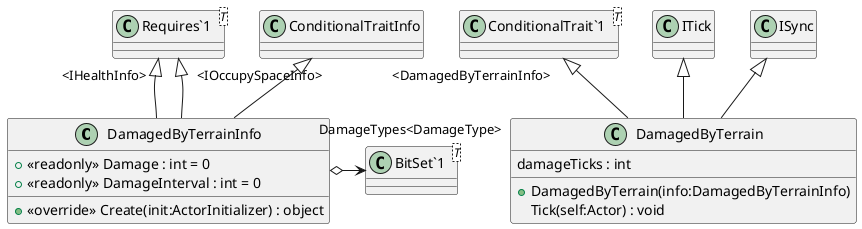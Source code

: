 @startuml
class DamagedByTerrainInfo {
    + <<readonly>> Damage : int = 0
    + <<readonly>> DamageInterval : int = 0
    + <<override>> Create(init:ActorInitializer) : object
}
class DamagedByTerrain {
    damageTicks : int
    + DamagedByTerrain(info:DamagedByTerrainInfo)
    Tick(self:Actor) : void
}
class "Requires`1"<T> {
}
class "BitSet`1"<T> {
}
class "ConditionalTrait`1"<T> {
}
ConditionalTraitInfo <|-- DamagedByTerrainInfo
"Requires`1" "<IHealthInfo>" <|-- DamagedByTerrainInfo
"Requires`1" "<IOccupySpaceInfo>" <|-- DamagedByTerrainInfo
DamagedByTerrainInfo o-> "DamageTypes<DamageType>" "BitSet`1"
"ConditionalTrait`1" "<DamagedByTerrainInfo>" <|-- DamagedByTerrain
ITick <|-- DamagedByTerrain
ISync <|-- DamagedByTerrain
@enduml
